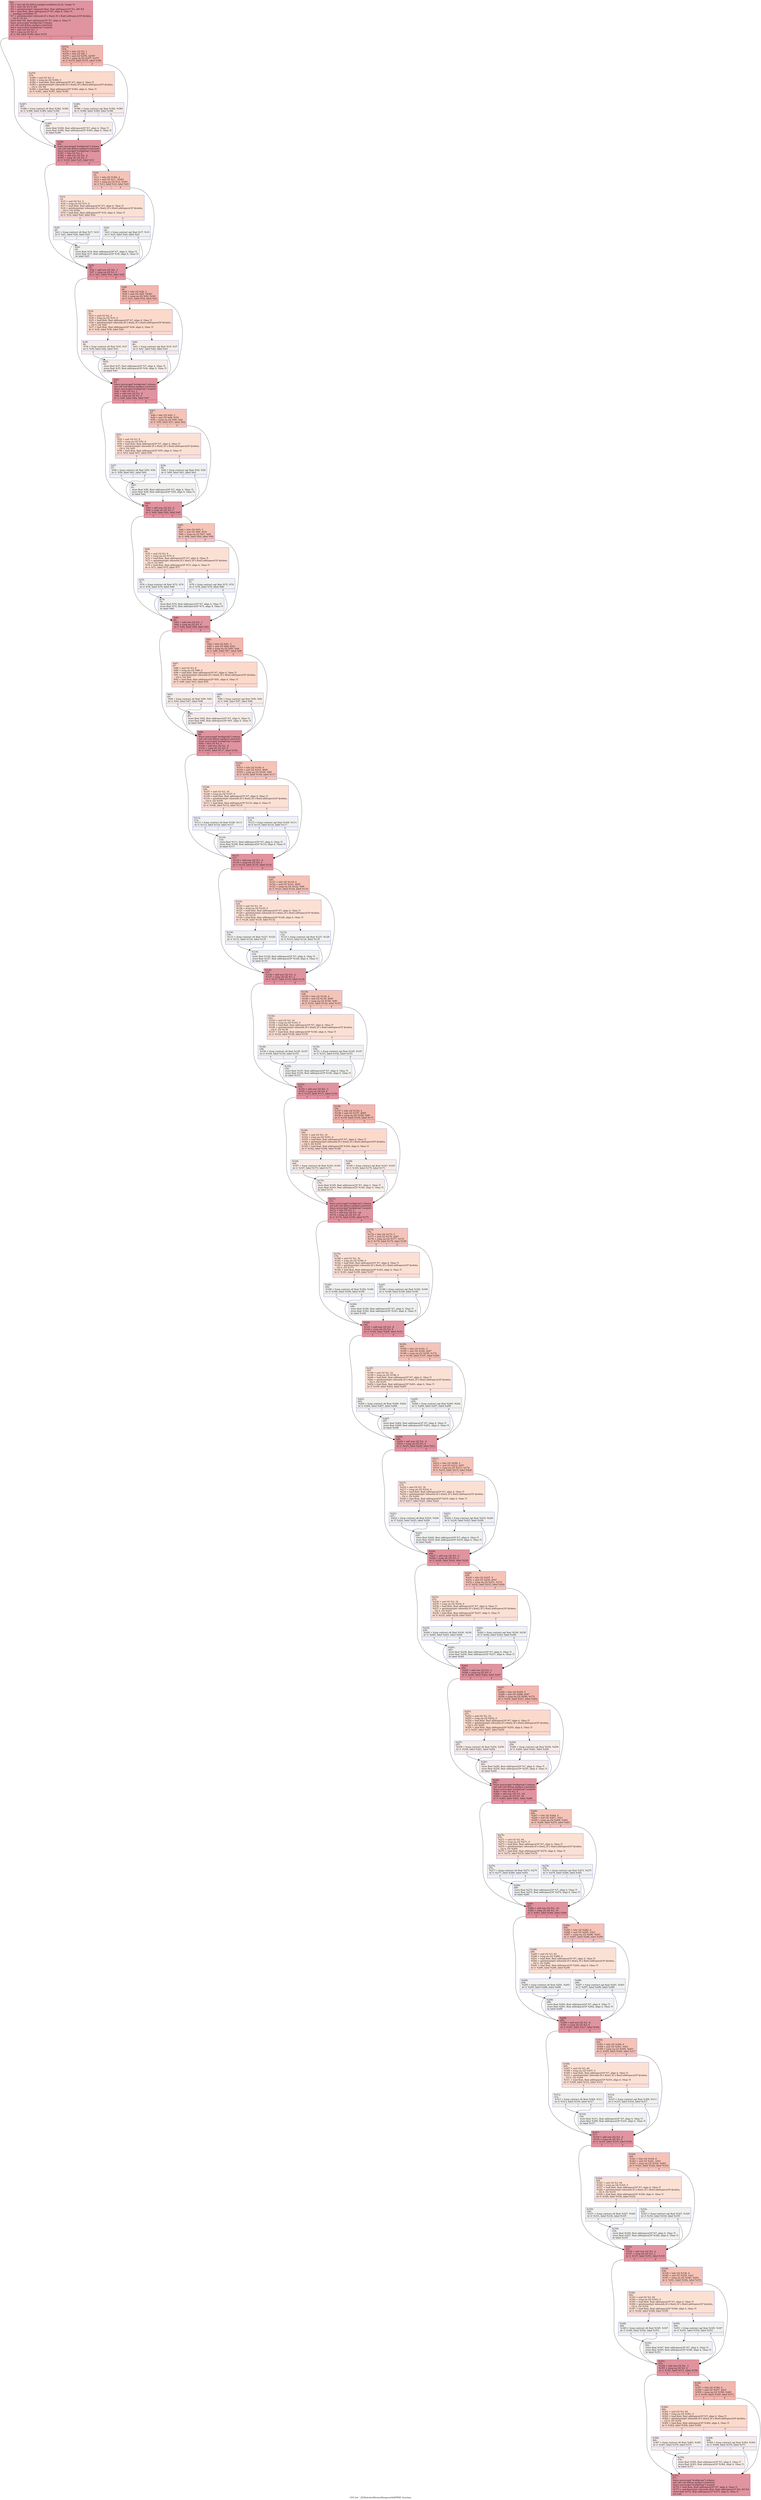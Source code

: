 digraph "CFG for '_Z25batcherBitonicMergesort64PfPKf' function" {
	label="CFG for '_Z25batcherBitonicMergesort64PfPKf' function";

	Node0x6428a60 [shape=record,color="#b70d28ff", style=filled, fillcolor="#b70d2870",label="{%2:\l  %3 = tail call i32 @llvm.amdgcn.workitem.id.x(), !range !4\l  %4 = zext i32 %3 to i64\l  %5 = getelementptr inbounds float, float addrspace(1)* %1, i64 %4\l  %6 = load float, float addrspace(1)* %5, align 4, !tbaa !5,\l... !amdgpu.noclobber !9\l  %7 = getelementptr inbounds [0 x float], [0 x float] addrspace(3)* @sdata,\l... i32 0, i32 %3\l  store float %6, float addrspace(3)* %7, align 4, !tbaa !5\l  fence syncscope(\"workgroup\") release\l  tail call void @llvm.amdgcn.s.barrier()\l  fence syncscope(\"workgroup\") acquire\l  %8 = add nsw i32 %3, -1\l  %9 = icmp eq i32 %3, 0\l  br i1 %9, label %390, label %374\l|{<s0>T|<s1>F}}"];
	Node0x6428a60:s0 -> Node0x64298d0;
	Node0x6428a60:s1 -> Node0x642af70;
	Node0x642b0b0 [shape=record,color="#3d50c3ff", style=filled, fillcolor="#e8765c70",label="{%10:\l10:                                               \l  %11 = lshr i32 %392, 2\l  %12 = and i32 %11, 16383\l  %13 = icmp eq i32 %12, %391\l  br i1 %13, label %14, label %25\l|{<s0>T|<s1>F}}"];
	Node0x642b0b0:s0 -> Node0x642b3f0;
	Node0x642b0b0:s1 -> Node0x642b480;
	Node0x642b3f0 [shape=record,color="#3d50c3ff", style=filled, fillcolor="#f7b99e70",label="{%14:\l14:                                               \l  %15 = and i32 %3, 4\l  %16 = icmp eq i32 %15, 0\l  %17 = load float, float addrspace(3)* %7, align 4, !tbaa !5\l  %18 = getelementptr inbounds [0 x float], [0 x float] addrspace(3)* @sdata,\l... i32 0, i32 %392\l  %19 = load float, float addrspace(3)* %18, align 4, !tbaa !5\l  br i1 %16, label %20, label %22\l|{<s0>T|<s1>F}}"];
	Node0x642b3f0:s0 -> Node0x642b980;
	Node0x642b3f0:s1 -> Node0x642b9d0;
	Node0x642b980 [shape=record,color="#3d50c3ff", style=filled, fillcolor="#dedcdb70",label="{%20:\l20:                                               \l  %21 = fcmp contract olt float %17, %19\l  br i1 %21, label %24, label %25\l|{<s0>T|<s1>F}}"];
	Node0x642b980:s0 -> Node0x642bba0;
	Node0x642b980:s1 -> Node0x642b480;
	Node0x642b9d0 [shape=record,color="#3d50c3ff", style=filled, fillcolor="#dedcdb70",label="{%22:\l22:                                               \l  %23 = fcmp contract ogt float %17, %19\l  br i1 %23, label %24, label %25\l|{<s0>T|<s1>F}}"];
	Node0x642b9d0:s0 -> Node0x642bba0;
	Node0x642b9d0:s1 -> Node0x642b480;
	Node0x642bba0 [shape=record,color="#3d50c3ff", style=filled, fillcolor="#dedcdb70",label="{%24:\l24:                                               \l  store float %19, float addrspace(3)* %7, align 4, !tbaa !5\l  store float %17, float addrspace(3)* %18, align 4, !tbaa !5\l  br label %25\l}"];
	Node0x642bba0 -> Node0x642b480;
	Node0x642b480 [shape=record,color="#b70d28ff", style=filled, fillcolor="#b70d2870",label="{%25:\l25:                                               \l  %26 = add nsw i32 %3, -1\l  %27 = icmp eq i32 %3, 0\l  br i1 %27, label %43, label %28\l|{<s0>T|<s1>F}}"];
	Node0x642b480:s0 -> Node0x642c090;
	Node0x642b480:s1 -> Node0x642c0e0;
	Node0x642c0e0 [shape=record,color="#b70d28ff", style=filled, fillcolor="#dc5d4a70",label="{%28:\l28:                                               \l  %29 = lshr i32 %26, 2\l  %30 = and i32 %29, 16383\l  %31 = icmp eq i32 %30, %391\l  br i1 %31, label %32, label %43\l|{<s0>T|<s1>F}}"];
	Node0x642c0e0:s0 -> Node0x642c390;
	Node0x642c0e0:s1 -> Node0x642c090;
	Node0x642c390 [shape=record,color="#3d50c3ff", style=filled, fillcolor="#f7a88970",label="{%32:\l32:                                               \l  %33 = and i32 %3, 4\l  %34 = icmp eq i32 %33, 0\l  %35 = load float, float addrspace(3)* %7, align 4, !tbaa !5\l  %36 = getelementptr inbounds [0 x float], [0 x float] addrspace(3)* @sdata,\l... i32 0, i32 %26\l  %37 = load float, float addrspace(3)* %36, align 4, !tbaa !5\l  br i1 %34, label %38, label %40\l|{<s0>T|<s1>F}}"];
	Node0x642c390:s0 -> Node0x642c860;
	Node0x642c390:s1 -> Node0x642c8b0;
	Node0x642c860 [shape=record,color="#3d50c3ff", style=filled, fillcolor="#ead5c970",label="{%38:\l38:                                               \l  %39 = fcmp contract olt float %35, %37\l  br i1 %39, label %42, label %43\l|{<s0>T|<s1>F}}"];
	Node0x642c860:s0 -> Node0x642ca40;
	Node0x642c860:s1 -> Node0x642c090;
	Node0x642c8b0 [shape=record,color="#3d50c3ff", style=filled, fillcolor="#ead5c970",label="{%40:\l40:                                               \l  %41 = fcmp contract ogt float %35, %37\l  br i1 %41, label %42, label %43\l|{<s0>T|<s1>F}}"];
	Node0x642c8b0:s0 -> Node0x642ca40;
	Node0x642c8b0:s1 -> Node0x642c090;
	Node0x642ca40 [shape=record,color="#3d50c3ff", style=filled, fillcolor="#ead5c970",label="{%42:\l42:                                               \l  store float %37, float addrspace(3)* %7, align 4, !tbaa !5\l  store float %35, float addrspace(3)* %36, align 4, !tbaa !5\l  br label %43\l}"];
	Node0x642ca40 -> Node0x642c090;
	Node0x642c090 [shape=record,color="#b70d28ff", style=filled, fillcolor="#b70d2870",label="{%43:\l43:                                               \l  fence syncscope(\"workgroup\") release\l  tail call void @llvm.amdgcn.s.barrier()\l  fence syncscope(\"workgroup\") acquire\l  %44 = lshr i32 %3, 3\l  %45 = add nsw i32 %3, -4\l  %46 = icmp ult i32 %3, 4\l  br i1 %46, label %62, label %47\l|{<s0>T|<s1>F}}"];
	Node0x642c090:s0 -> Node0x642d130;
	Node0x642c090:s1 -> Node0x642d180;
	Node0x642d180 [shape=record,color="#3d50c3ff", style=filled, fillcolor="#e8765c70",label="{%47:\l47:                                               \l  %48 = lshr i32 %45, 3\l  %49 = and i32 %48, 8191\l  %50 = icmp eq i32 %49, %44\l  br i1 %50, label %51, label %62\l|{<s0>T|<s1>F}}"];
	Node0x642d180:s0 -> Node0x642d460;
	Node0x642d180:s1 -> Node0x642d130;
	Node0x642d460 [shape=record,color="#3d50c3ff", style=filled, fillcolor="#f7b99e70",label="{%51:\l51:                                               \l  %52 = and i32 %3, 8\l  %53 = icmp eq i32 %52, 0\l  %54 = load float, float addrspace(3)* %7, align 4, !tbaa !5\l  %55 = getelementptr inbounds [0 x float], [0 x float] addrspace(3)* @sdata,\l... i32 0, i32 %45\l  %56 = load float, float addrspace(3)* %55, align 4, !tbaa !5\l  br i1 %53, label %57, label %59\l|{<s0>T|<s1>F}}"];
	Node0x642d460:s0 -> Node0x642d880;
	Node0x642d460:s1 -> Node0x642d8d0;
	Node0x642d880 [shape=record,color="#3d50c3ff", style=filled, fillcolor="#dedcdb70",label="{%57:\l57:                                               \l  %58 = fcmp contract olt float %54, %56\l  br i1 %58, label %61, label %62\l|{<s0>T|<s1>F}}"];
	Node0x642d880:s0 -> Node0x642daa0;
	Node0x642d880:s1 -> Node0x642d130;
	Node0x642d8d0 [shape=record,color="#3d50c3ff", style=filled, fillcolor="#dedcdb70",label="{%59:\l59:                                               \l  %60 = fcmp contract ogt float %54, %56\l  br i1 %60, label %61, label %62\l|{<s0>T|<s1>F}}"];
	Node0x642d8d0:s0 -> Node0x642daa0;
	Node0x642d8d0:s1 -> Node0x642d130;
	Node0x642daa0 [shape=record,color="#3d50c3ff", style=filled, fillcolor="#dedcdb70",label="{%61:\l61:                                               \l  store float %56, float addrspace(3)* %7, align 4, !tbaa !5\l  store float %54, float addrspace(3)* %55, align 4, !tbaa !5\l  br label %62\l}"];
	Node0x642daa0 -> Node0x642d130;
	Node0x642d130 [shape=record,color="#b70d28ff", style=filled, fillcolor="#b70d2870",label="{%62:\l62:                                               \l  %63 = add nsw i32 %3, -2\l  %64 = icmp ult i32 %3, 2\l  br i1 %64, label %80, label %65\l|{<s0>T|<s1>F}}"];
	Node0x642d130:s0 -> Node0x642c490;
	Node0x642d130:s1 -> Node0x642c4e0;
	Node0x642c4e0 [shape=record,color="#3d50c3ff", style=filled, fillcolor="#e8765c70",label="{%65:\l65:                                               \l  %66 = lshr i32 %63, 3\l  %67 = and i32 %66, 8191\l  %68 = icmp eq i32 %67, %44\l  br i1 %68, label %69, label %80\l|{<s0>T|<s1>F}}"];
	Node0x642c4e0:s0 -> Node0x642e4c0;
	Node0x642c4e0:s1 -> Node0x642c490;
	Node0x642e4c0 [shape=record,color="#3d50c3ff", style=filled, fillcolor="#f7b99e70",label="{%69:\l69:                                               \l  %70 = and i32 %3, 8\l  %71 = icmp eq i32 %70, 0\l  %72 = load float, float addrspace(3)* %7, align 4, !tbaa !5\l  %73 = getelementptr inbounds [0 x float], [0 x float] addrspace(3)* @sdata,\l... i32 0, i32 %63\l  %74 = load float, float addrspace(3)* %73, align 4, !tbaa !5\l  br i1 %71, label %75, label %77\l|{<s0>T|<s1>F}}"];
	Node0x642e4c0:s0 -> Node0x642e880;
	Node0x642e4c0:s1 -> Node0x642e8d0;
	Node0x642e880 [shape=record,color="#3d50c3ff", style=filled, fillcolor="#dedcdb70",label="{%75:\l75:                                               \l  %76 = fcmp contract olt float %72, %74\l  br i1 %76, label %79, label %80\l|{<s0>T|<s1>F}}"];
	Node0x642e880:s0 -> Node0x642ea60;
	Node0x642e880:s1 -> Node0x642c490;
	Node0x642e8d0 [shape=record,color="#3d50c3ff", style=filled, fillcolor="#dedcdb70",label="{%77:\l77:                                               \l  %78 = fcmp contract ogt float %72, %74\l  br i1 %78, label %79, label %80\l|{<s0>T|<s1>F}}"];
	Node0x642e8d0:s0 -> Node0x642ea60;
	Node0x642e8d0:s1 -> Node0x642c490;
	Node0x642ea60 [shape=record,color="#3d50c3ff", style=filled, fillcolor="#dedcdb70",label="{%79:\l79:                                               \l  store float %74, float addrspace(3)* %7, align 4, !tbaa !5\l  store float %72, float addrspace(3)* %73, align 4, !tbaa !5\l  br label %80\l}"];
	Node0x642ea60 -> Node0x642c490;
	Node0x642c490 [shape=record,color="#b70d28ff", style=filled, fillcolor="#b70d2870",label="{%80:\l80:                                               \l  %81 = add nsw i32 %3, -1\l  %82 = icmp eq i32 %3, 0\l  br i1 %82, label %98, label %83\l|{<s0>T|<s1>F}}"];
	Node0x642c490:s0 -> Node0x642ef50;
	Node0x642c490:s1 -> Node0x642efa0;
	Node0x642efa0 [shape=record,color="#b70d28ff", style=filled, fillcolor="#dc5d4a70",label="{%83:\l83:                                               \l  %84 = lshr i32 %81, 3\l  %85 = and i32 %84, 8191\l  %86 = icmp eq i32 %85, %44\l  br i1 %86, label %87, label %98\l|{<s0>T|<s1>F}}"];
	Node0x642efa0:s0 -> Node0x642f250;
	Node0x642efa0:s1 -> Node0x642ef50;
	Node0x642f250 [shape=record,color="#3d50c3ff", style=filled, fillcolor="#f7a88970",label="{%87:\l87:                                               \l  %88 = and i32 %3, 8\l  %89 = icmp eq i32 %88, 0\l  %90 = load float, float addrspace(3)* %7, align 4, !tbaa !5\l  %91 = getelementptr inbounds [0 x float], [0 x float] addrspace(3)* @sdata,\l... i32 0, i32 %81\l  %92 = load float, float addrspace(3)* %91, align 4, !tbaa !5\l  br i1 %89, label %93, label %95\l|{<s0>T|<s1>F}}"];
	Node0x642f250:s0 -> Node0x642f610;
	Node0x642f250:s1 -> Node0x642f660;
	Node0x642f610 [shape=record,color="#3d50c3ff", style=filled, fillcolor="#ead5c970",label="{%93:\l93:                                               \l  %94 = fcmp contract olt float %90, %92\l  br i1 %94, label %97, label %98\l|{<s0>T|<s1>F}}"];
	Node0x642f610:s0 -> Node0x642f7f0;
	Node0x642f610:s1 -> Node0x642ef50;
	Node0x642f660 [shape=record,color="#3d50c3ff", style=filled, fillcolor="#ead5c970",label="{%95:\l95:                                               \l  %96 = fcmp contract ogt float %90, %92\l  br i1 %96, label %97, label %98\l|{<s0>T|<s1>F}}"];
	Node0x642f660:s0 -> Node0x642f7f0;
	Node0x642f660:s1 -> Node0x642ef50;
	Node0x642f7f0 [shape=record,color="#3d50c3ff", style=filled, fillcolor="#ead5c970",label="{%97:\l97:                                               \l  store float %92, float addrspace(3)* %7, align 4, !tbaa !5\l  store float %90, float addrspace(3)* %91, align 4, !tbaa !5\l  br label %98\l}"];
	Node0x642f7f0 -> Node0x642ef50;
	Node0x642ef50 [shape=record,color="#b70d28ff", style=filled, fillcolor="#b70d2870",label="{%98:\l98:                                               \l  fence syncscope(\"workgroup\") release\l  tail call void @llvm.amdgcn.s.barrier()\l  fence syncscope(\"workgroup\") acquire\l  %99 = lshr i32 %3, 4\l  %100 = add nsw i32 %3, -8\l  %101 = icmp ult i32 %3, 8\l  br i1 %101, label %117, label %102\l|{<s0>T|<s1>F}}"];
	Node0x642ef50:s0 -> Node0x642fee0;
	Node0x642ef50:s1 -> Node0x642ff30;
	Node0x642ff30 [shape=record,color="#3d50c3ff", style=filled, fillcolor="#e8765c70",label="{%102:\l102:                                              \l  %103 = lshr i32 %100, 4\l  %104 = and i32 %103, 4095\l  %105 = icmp eq i32 %104, %99\l  br i1 %105, label %106, label %117\l|{<s0>T|<s1>F}}"];
	Node0x642ff30:s0 -> Node0x6430210;
	Node0x642ff30:s1 -> Node0x642fee0;
	Node0x6430210 [shape=record,color="#3d50c3ff", style=filled, fillcolor="#f7b99e70",label="{%106:\l106:                                              \l  %107 = and i32 %3, 16\l  %108 = icmp eq i32 %107, 0\l  %109 = load float, float addrspace(3)* %7, align 4, !tbaa !5\l  %110 = getelementptr inbounds [0 x float], [0 x float] addrspace(3)* @sdata,\l... i32 0, i32 %100\l  %111 = load float, float addrspace(3)* %110, align 4, !tbaa !5\l  br i1 %108, label %112, label %114\l|{<s0>T|<s1>F}}"];
	Node0x6430210:s0 -> Node0x6430630;
	Node0x6430210:s1 -> Node0x6430680;
	Node0x6430630 [shape=record,color="#3d50c3ff", style=filled, fillcolor="#dedcdb70",label="{%112:\l112:                                              \l  %113 = fcmp contract olt float %109, %111\l  br i1 %113, label %116, label %117\l|{<s0>T|<s1>F}}"];
	Node0x6430630:s0 -> Node0x6430810;
	Node0x6430630:s1 -> Node0x642fee0;
	Node0x6430680 [shape=record,color="#3d50c3ff", style=filled, fillcolor="#dedcdb70",label="{%114:\l114:                                              \l  %115 = fcmp contract ogt float %109, %111\l  br i1 %115, label %116, label %117\l|{<s0>T|<s1>F}}"];
	Node0x6430680:s0 -> Node0x6430810;
	Node0x6430680:s1 -> Node0x642fee0;
	Node0x6430810 [shape=record,color="#3d50c3ff", style=filled, fillcolor="#dedcdb70",label="{%116:\l116:                                              \l  store float %111, float addrspace(3)* %7, align 4, !tbaa !5\l  store float %109, float addrspace(3)* %110, align 4, !tbaa !5\l  br label %117\l}"];
	Node0x6430810 -> Node0x642fee0;
	Node0x642fee0 [shape=record,color="#b70d28ff", style=filled, fillcolor="#b70d2870",label="{%117:\l117:                                              \l  %118 = add nsw i32 %3, -4\l  %119 = icmp ult i32 %3, 4\l  br i1 %119, label %135, label %120\l|{<s0>T|<s1>F}}"];
	Node0x642fee0:s0 -> Node0x6430d00;
	Node0x642fee0:s1 -> Node0x6430d50;
	Node0x6430d50 [shape=record,color="#3d50c3ff", style=filled, fillcolor="#e8765c70",label="{%120:\l120:                                              \l  %121 = lshr i32 %118, 4\l  %122 = and i32 %121, 4095\l  %123 = icmp eq i32 %122, %99\l  br i1 %123, label %124, label %135\l|{<s0>T|<s1>F}}"];
	Node0x6430d50:s0 -> Node0x6431000;
	Node0x6430d50:s1 -> Node0x6430d00;
	Node0x6431000 [shape=record,color="#3d50c3ff", style=filled, fillcolor="#f7b99e70",label="{%124:\l124:                                              \l  %125 = and i32 %3, 16\l  %126 = icmp eq i32 %125, 0\l  %127 = load float, float addrspace(3)* %7, align 4, !tbaa !5\l  %128 = getelementptr inbounds [0 x float], [0 x float] addrspace(3)* @sdata,\l... i32 0, i32 %118\l  %129 = load float, float addrspace(3)* %128, align 4, !tbaa !5\l  br i1 %126, label %130, label %132\l|{<s0>T|<s1>F}}"];
	Node0x6431000:s0 -> Node0x642e000;
	Node0x6431000:s1 -> Node0x642e050;
	Node0x642e000 [shape=record,color="#3d50c3ff", style=filled, fillcolor="#dedcdb70",label="{%130:\l130:                                              \l  %131 = fcmp contract olt float %127, %129\l  br i1 %131, label %134, label %135\l|{<s0>T|<s1>F}}"];
	Node0x642e000:s0 -> Node0x642e1e0;
	Node0x642e000:s1 -> Node0x6430d00;
	Node0x642e050 [shape=record,color="#3d50c3ff", style=filled, fillcolor="#dedcdb70",label="{%132:\l132:                                              \l  %133 = fcmp contract ogt float %127, %129\l  br i1 %133, label %134, label %135\l|{<s0>T|<s1>F}}"];
	Node0x642e050:s0 -> Node0x642e1e0;
	Node0x642e050:s1 -> Node0x6430d00;
	Node0x642e1e0 [shape=record,color="#3d50c3ff", style=filled, fillcolor="#dedcdb70",label="{%134:\l134:                                              \l  store float %129, float addrspace(3)* %7, align 4, !tbaa !5\l  store float %127, float addrspace(3)* %128, align 4, !tbaa !5\l  br label %135\l}"];
	Node0x642e1e0 -> Node0x6430d00;
	Node0x6430d00 [shape=record,color="#b70d28ff", style=filled, fillcolor="#b70d2870",label="{%135:\l135:                                              \l  %136 = add nsw i32 %3, -2\l  %137 = icmp ult i32 %3, 2\l  br i1 %137, label %153, label %138\l|{<s0>T|<s1>F}}"];
	Node0x6430d00:s0 -> Node0x6431ec0;
	Node0x6430d00:s1 -> Node0x6431f10;
	Node0x6431f10 [shape=record,color="#3d50c3ff", style=filled, fillcolor="#e8765c70",label="{%138:\l138:                                              \l  %139 = lshr i32 %136, 4\l  %140 = and i32 %139, 4095\l  %141 = icmp eq i32 %140, %99\l  br i1 %141, label %142, label %153\l|{<s0>T|<s1>F}}"];
	Node0x6431f10:s0 -> Node0x64321c0;
	Node0x6431f10:s1 -> Node0x6431ec0;
	Node0x64321c0 [shape=record,color="#3d50c3ff", style=filled, fillcolor="#f7b99e70",label="{%142:\l142:                                              \l  %143 = and i32 %3, 16\l  %144 = icmp eq i32 %143, 0\l  %145 = load float, float addrspace(3)* %7, align 4, !tbaa !5\l  %146 = getelementptr inbounds [0 x float], [0 x float] addrspace(3)* @sdata,\l... i32 0, i32 %136\l  %147 = load float, float addrspace(3)* %146, align 4, !tbaa !5\l  br i1 %144, label %148, label %150\l|{<s0>T|<s1>F}}"];
	Node0x64321c0:s0 -> Node0x6432580;
	Node0x64321c0:s1 -> Node0x64325d0;
	Node0x6432580 [shape=record,color="#3d50c3ff", style=filled, fillcolor="#dedcdb70",label="{%148:\l148:                                              \l  %149 = fcmp contract olt float %145, %147\l  br i1 %149, label %152, label %153\l|{<s0>T|<s1>F}}"];
	Node0x6432580:s0 -> Node0x6432760;
	Node0x6432580:s1 -> Node0x6431ec0;
	Node0x64325d0 [shape=record,color="#3d50c3ff", style=filled, fillcolor="#dedcdb70",label="{%150:\l150:                                              \l  %151 = fcmp contract ogt float %145, %147\l  br i1 %151, label %152, label %153\l|{<s0>T|<s1>F}}"];
	Node0x64325d0:s0 -> Node0x6432760;
	Node0x64325d0:s1 -> Node0x6431ec0;
	Node0x6432760 [shape=record,color="#3d50c3ff", style=filled, fillcolor="#dedcdb70",label="{%152:\l152:                                              \l  store float %147, float addrspace(3)* %7, align 4, !tbaa !5\l  store float %145, float addrspace(3)* %146, align 4, !tbaa !5\l  br label %153\l}"];
	Node0x6432760 -> Node0x6431ec0;
	Node0x6431ec0 [shape=record,color="#b70d28ff", style=filled, fillcolor="#b70d2870",label="{%153:\l153:                                              \l  %154 = add nsw i32 %3, -1\l  %155 = icmp eq i32 %3, 0\l  br i1 %155, label %171, label %156\l|{<s0>T|<s1>F}}"];
	Node0x6431ec0:s0 -> Node0x6432c50;
	Node0x6431ec0:s1 -> Node0x6432ca0;
	Node0x6432ca0 [shape=record,color="#b70d28ff", style=filled, fillcolor="#dc5d4a70",label="{%156:\l156:                                              \l  %157 = lshr i32 %154, 4\l  %158 = and i32 %157, 4095\l  %159 = icmp eq i32 %158, %99\l  br i1 %159, label %160, label %171\l|{<s0>T|<s1>F}}"];
	Node0x6432ca0:s0 -> Node0x6432f50;
	Node0x6432ca0:s1 -> Node0x6432c50;
	Node0x6432f50 [shape=record,color="#3d50c3ff", style=filled, fillcolor="#f7a88970",label="{%160:\l160:                                              \l  %161 = and i32 %3, 16\l  %162 = icmp eq i32 %161, 0\l  %163 = load float, float addrspace(3)* %7, align 4, !tbaa !5\l  %164 = getelementptr inbounds [0 x float], [0 x float] addrspace(3)* @sdata,\l... i32 0, i32 %154\l  %165 = load float, float addrspace(3)* %164, align 4, !tbaa !5\l  br i1 %162, label %166, label %168\l|{<s0>T|<s1>F}}"];
	Node0x6432f50:s0 -> Node0x6433310;
	Node0x6432f50:s1 -> Node0x6433360;
	Node0x6433310 [shape=record,color="#3d50c3ff", style=filled, fillcolor="#ead5c970",label="{%166:\l166:                                              \l  %167 = fcmp contract olt float %163, %165\l  br i1 %167, label %170, label %171\l|{<s0>T|<s1>F}}"];
	Node0x6433310:s0 -> Node0x64334f0;
	Node0x6433310:s1 -> Node0x6432c50;
	Node0x6433360 [shape=record,color="#3d50c3ff", style=filled, fillcolor="#ead5c970",label="{%168:\l168:                                              \l  %169 = fcmp contract ogt float %163, %165\l  br i1 %169, label %170, label %171\l|{<s0>T|<s1>F}}"];
	Node0x6433360:s0 -> Node0x64334f0;
	Node0x6433360:s1 -> Node0x6432c50;
	Node0x64334f0 [shape=record,color="#3d50c3ff", style=filled, fillcolor="#ead5c970",label="{%170:\l170:                                              \l  store float %165, float addrspace(3)* %7, align 4, !tbaa !5\l  store float %163, float addrspace(3)* %164, align 4, !tbaa !5\l  br label %171\l}"];
	Node0x64334f0 -> Node0x6432c50;
	Node0x6432c50 [shape=record,color="#b70d28ff", style=filled, fillcolor="#b70d2870",label="{%171:\l171:                                              \l  fence syncscope(\"workgroup\") release\l  tail call void @llvm.amdgcn.s.barrier()\l  fence syncscope(\"workgroup\") acquire\l  %172 = lshr i32 %3, 5\l  %173 = add nsw i32 %3, -16\l  %174 = icmp ult i32 %3, 16\l  br i1 %174, label %190, label %175\l|{<s0>T|<s1>F}}"];
	Node0x6432c50:s0 -> Node0x6433be0;
	Node0x6432c50:s1 -> Node0x6433c30;
	Node0x6433c30 [shape=record,color="#3d50c3ff", style=filled, fillcolor="#e8765c70",label="{%175:\l175:                                              \l  %176 = lshr i32 %173, 5\l  %177 = and i32 %176, 2047\l  %178 = icmp eq i32 %177, %172\l  br i1 %178, label %179, label %190\l|{<s0>T|<s1>F}}"];
	Node0x6433c30:s0 -> Node0x6433f10;
	Node0x6433c30:s1 -> Node0x6433be0;
	Node0x6433f10 [shape=record,color="#3d50c3ff", style=filled, fillcolor="#f7b99e70",label="{%179:\l179:                                              \l  %180 = and i32 %3, 32\l  %181 = icmp eq i32 %180, 0\l  %182 = load float, float addrspace(3)* %7, align 4, !tbaa !5\l  %183 = getelementptr inbounds [0 x float], [0 x float] addrspace(3)* @sdata,\l... i32 0, i32 %173\l  %184 = load float, float addrspace(3)* %183, align 4, !tbaa !5\l  br i1 %181, label %185, label %187\l|{<s0>T|<s1>F}}"];
	Node0x6433f10:s0 -> Node0x6434330;
	Node0x6433f10:s1 -> Node0x6434380;
	Node0x6434330 [shape=record,color="#3d50c3ff", style=filled, fillcolor="#dedcdb70",label="{%185:\l185:                                              \l  %186 = fcmp contract olt float %182, %184\l  br i1 %186, label %189, label %190\l|{<s0>T|<s1>F}}"];
	Node0x6434330:s0 -> Node0x6434510;
	Node0x6434330:s1 -> Node0x6433be0;
	Node0x6434380 [shape=record,color="#3d50c3ff", style=filled, fillcolor="#dedcdb70",label="{%187:\l187:                                              \l  %188 = fcmp contract ogt float %182, %184\l  br i1 %188, label %189, label %190\l|{<s0>T|<s1>F}}"];
	Node0x6434380:s0 -> Node0x6434510;
	Node0x6434380:s1 -> Node0x6433be0;
	Node0x6434510 [shape=record,color="#3d50c3ff", style=filled, fillcolor="#dedcdb70",label="{%189:\l189:                                              \l  store float %184, float addrspace(3)* %7, align 4, !tbaa !5\l  store float %182, float addrspace(3)* %183, align 4, !tbaa !5\l  br label %190\l}"];
	Node0x6434510 -> Node0x6433be0;
	Node0x6433be0 [shape=record,color="#b70d28ff", style=filled, fillcolor="#b70d2870",label="{%190:\l190:                                              \l  %191 = add nsw i32 %3, -8\l  %192 = icmp ult i32 %3, 8\l  br i1 %192, label %208, label %193\l|{<s0>T|<s1>F}}"];
	Node0x6433be0:s0 -> Node0x6434a00;
	Node0x6433be0:s1 -> Node0x6434a50;
	Node0x6434a50 [shape=record,color="#3d50c3ff", style=filled, fillcolor="#e8765c70",label="{%193:\l193:                                              \l  %194 = lshr i32 %191, 5\l  %195 = and i32 %194, 2047\l  %196 = icmp eq i32 %195, %172\l  br i1 %196, label %197, label %208\l|{<s0>T|<s1>F}}"];
	Node0x6434a50:s0 -> Node0x6434d00;
	Node0x6434a50:s1 -> Node0x6434a00;
	Node0x6434d00 [shape=record,color="#3d50c3ff", style=filled, fillcolor="#f7b99e70",label="{%197:\l197:                                              \l  %198 = and i32 %3, 32\l  %199 = icmp eq i32 %198, 0\l  %200 = load float, float addrspace(3)* %7, align 4, !tbaa !5\l  %201 = getelementptr inbounds [0 x float], [0 x float] addrspace(3)* @sdata,\l... i32 0, i32 %191\l  %202 = load float, float addrspace(3)* %201, align 4, !tbaa !5\l  br i1 %199, label %203, label %205\l|{<s0>T|<s1>F}}"];
	Node0x6434d00:s0 -> Node0x64350c0;
	Node0x6434d00:s1 -> Node0x6435110;
	Node0x64350c0 [shape=record,color="#3d50c3ff", style=filled, fillcolor="#dedcdb70",label="{%203:\l203:                                              \l  %204 = fcmp contract olt float %200, %202\l  br i1 %204, label %207, label %208\l|{<s0>T|<s1>F}}"];
	Node0x64350c0:s0 -> Node0x64352a0;
	Node0x64350c0:s1 -> Node0x6434a00;
	Node0x6435110 [shape=record,color="#3d50c3ff", style=filled, fillcolor="#dedcdb70",label="{%205:\l205:                                              \l  %206 = fcmp contract ogt float %200, %202\l  br i1 %206, label %207, label %208\l|{<s0>T|<s1>F}}"];
	Node0x6435110:s0 -> Node0x64352a0;
	Node0x6435110:s1 -> Node0x6434a00;
	Node0x64352a0 [shape=record,color="#3d50c3ff", style=filled, fillcolor="#dedcdb70",label="{%207:\l207:                                              \l  store float %202, float addrspace(3)* %7, align 4, !tbaa !5\l  store float %200, float addrspace(3)* %201, align 4, !tbaa !5\l  br label %208\l}"];
	Node0x64352a0 -> Node0x6434a00;
	Node0x6434a00 [shape=record,color="#b70d28ff", style=filled, fillcolor="#b70d2870",label="{%208:\l208:                                              \l  %209 = add nsw i32 %3, -4\l  %210 = icmp ult i32 %3, 4\l  br i1 %210, label %226, label %211\l|{<s0>T|<s1>F}}"];
	Node0x6434a00:s0 -> Node0x6435790;
	Node0x6434a00:s1 -> Node0x64357e0;
	Node0x64357e0 [shape=record,color="#3d50c3ff", style=filled, fillcolor="#e8765c70",label="{%211:\l211:                                              \l  %212 = lshr i32 %209, 5\l  %213 = and i32 %212, 2047\l  %214 = icmp eq i32 %213, %172\l  br i1 %214, label %215, label %226\l|{<s0>T|<s1>F}}"];
	Node0x64357e0:s0 -> Node0x6435a90;
	Node0x64357e0:s1 -> Node0x6435790;
	Node0x6435a90 [shape=record,color="#3d50c3ff", style=filled, fillcolor="#f7b99e70",label="{%215:\l215:                                              \l  %216 = and i32 %3, 32\l  %217 = icmp eq i32 %216, 0\l  %218 = load float, float addrspace(3)* %7, align 4, !tbaa !5\l  %219 = getelementptr inbounds [0 x float], [0 x float] addrspace(3)* @sdata,\l... i32 0, i32 %209\l  %220 = load float, float addrspace(3)* %219, align 4, !tbaa !5\l  br i1 %217, label %221, label %223\l|{<s0>T|<s1>F}}"];
	Node0x6435a90:s0 -> Node0x642a5c0;
	Node0x6435a90:s1 -> Node0x642a610;
	Node0x642a5c0 [shape=record,color="#3d50c3ff", style=filled, fillcolor="#dedcdb70",label="{%221:\l221:                                              \l  %222 = fcmp contract olt float %218, %220\l  br i1 %222, label %225, label %226\l|{<s0>T|<s1>F}}"];
	Node0x642a5c0:s0 -> Node0x642a7a0;
	Node0x642a5c0:s1 -> Node0x6435790;
	Node0x642a610 [shape=record,color="#3d50c3ff", style=filled, fillcolor="#dedcdb70",label="{%223:\l223:                                              \l  %224 = fcmp contract ogt float %218, %220\l  br i1 %224, label %225, label %226\l|{<s0>T|<s1>F}}"];
	Node0x642a610:s0 -> Node0x642a7a0;
	Node0x642a610:s1 -> Node0x6435790;
	Node0x642a7a0 [shape=record,color="#3d50c3ff", style=filled, fillcolor="#dedcdb70",label="{%225:\l225:                                              \l  store float %220, float addrspace(3)* %7, align 4, !tbaa !5\l  store float %218, float addrspace(3)* %219, align 4, !tbaa !5\l  br label %226\l}"];
	Node0x642a7a0 -> Node0x6435790;
	Node0x6435790 [shape=record,color="#b70d28ff", style=filled, fillcolor="#b70d2870",label="{%226:\l226:                                              \l  %227 = add nsw i32 %3, -2\l  %228 = icmp ult i32 %3, 2\l  br i1 %228, label %244, label %229\l|{<s0>T|<s1>F}}"];
	Node0x6435790:s0 -> Node0x6429070;
	Node0x6435790:s1 -> Node0x64290c0;
	Node0x64290c0 [shape=record,color="#3d50c3ff", style=filled, fillcolor="#e8765c70",label="{%229:\l229:                                              \l  %230 = lshr i32 %227, 5\l  %231 = and i32 %230, 2047\l  %232 = icmp eq i32 %231, %172\l  br i1 %232, label %233, label %244\l|{<s0>T|<s1>F}}"];
	Node0x64290c0:s0 -> Node0x6429370;
	Node0x64290c0:s1 -> Node0x6429070;
	Node0x6429370 [shape=record,color="#3d50c3ff", style=filled, fillcolor="#f7b99e70",label="{%233:\l233:                                              \l  %234 = and i32 %3, 32\l  %235 = icmp eq i32 %234, 0\l  %236 = load float, float addrspace(3)* %7, align 4, !tbaa !5\l  %237 = getelementptr inbounds [0 x float], [0 x float] addrspace(3)* @sdata,\l... i32 0, i32 %227\l  %238 = load float, float addrspace(3)* %237, align 4, !tbaa !5\l  br i1 %235, label %239, label %241\l|{<s0>T|<s1>F}}"];
	Node0x6429370:s0 -> Node0x6429730;
	Node0x6429370:s1 -> Node0x6429780;
	Node0x6429730 [shape=record,color="#3d50c3ff", style=filled, fillcolor="#dedcdb70",label="{%239:\l239:                                              \l  %240 = fcmp contract olt float %236, %238\l  br i1 %240, label %243, label %244\l|{<s0>T|<s1>F}}"];
	Node0x6429730:s0 -> Node0x6437df0;
	Node0x6429730:s1 -> Node0x6429070;
	Node0x6429780 [shape=record,color="#3d50c3ff", style=filled, fillcolor="#dedcdb70",label="{%241:\l241:                                              \l  %242 = fcmp contract ogt float %236, %238\l  br i1 %242, label %243, label %244\l|{<s0>T|<s1>F}}"];
	Node0x6429780:s0 -> Node0x6437df0;
	Node0x6429780:s1 -> Node0x6429070;
	Node0x6437df0 [shape=record,color="#3d50c3ff", style=filled, fillcolor="#dedcdb70",label="{%243:\l243:                                              \l  store float %238, float addrspace(3)* %7, align 4, !tbaa !5\l  store float %236, float addrspace(3)* %237, align 4, !tbaa !5\l  br label %244\l}"];
	Node0x6437df0 -> Node0x6429070;
	Node0x6429070 [shape=record,color="#b70d28ff", style=filled, fillcolor="#b70d2870",label="{%244:\l244:                                              \l  %245 = add nsw i32 %3, -1\l  %246 = icmp eq i32 %3, 0\l  br i1 %246, label %262, label %247\l|{<s0>T|<s1>F}}"];
	Node0x6429070:s0 -> Node0x64382e0;
	Node0x6429070:s1 -> Node0x6438330;
	Node0x6438330 [shape=record,color="#b70d28ff", style=filled, fillcolor="#dc5d4a70",label="{%247:\l247:                                              \l  %248 = lshr i32 %245, 5\l  %249 = and i32 %248, 2047\l  %250 = icmp eq i32 %249, %172\l  br i1 %250, label %251, label %262\l|{<s0>T|<s1>F}}"];
	Node0x6438330:s0 -> Node0x64385e0;
	Node0x6438330:s1 -> Node0x64382e0;
	Node0x64385e0 [shape=record,color="#3d50c3ff", style=filled, fillcolor="#f7a88970",label="{%251:\l251:                                              \l  %252 = and i32 %3, 32\l  %253 = icmp eq i32 %252, 0\l  %254 = load float, float addrspace(3)* %7, align 4, !tbaa !5\l  %255 = getelementptr inbounds [0 x float], [0 x float] addrspace(3)* @sdata,\l... i32 0, i32 %245\l  %256 = load float, float addrspace(3)* %255, align 4, !tbaa !5\l  br i1 %253, label %257, label %259\l|{<s0>T|<s1>F}}"];
	Node0x64385e0:s0 -> Node0x6431350;
	Node0x64385e0:s1 -> Node0x64313a0;
	Node0x6431350 [shape=record,color="#3d50c3ff", style=filled, fillcolor="#ead5c970",label="{%257:\l257:                                              \l  %258 = fcmp contract olt float %254, %256\l  br i1 %258, label %261, label %262\l|{<s0>T|<s1>F}}"];
	Node0x6431350:s0 -> Node0x6431530;
	Node0x6431350:s1 -> Node0x64382e0;
	Node0x64313a0 [shape=record,color="#3d50c3ff", style=filled, fillcolor="#ead5c970",label="{%259:\l259:                                              \l  %260 = fcmp contract ogt float %254, %256\l  br i1 %260, label %261, label %262\l|{<s0>T|<s1>F}}"];
	Node0x64313a0:s0 -> Node0x6431530;
	Node0x64313a0:s1 -> Node0x64382e0;
	Node0x6431530 [shape=record,color="#3d50c3ff", style=filled, fillcolor="#ead5c970",label="{%261:\l261:                                              \l  store float %256, float addrspace(3)* %7, align 4, !tbaa !5\l  store float %254, float addrspace(3)* %255, align 4, !tbaa !5\l  br label %262\l}"];
	Node0x6431530 -> Node0x64382e0;
	Node0x64382e0 [shape=record,color="#b70d28ff", style=filled, fillcolor="#b70d2870",label="{%262:\l262:                                              \l  fence syncscope(\"workgroup\") release\l  tail call void @llvm.amdgcn.s.barrier()\l  fence syncscope(\"workgroup\") acquire\l  %263 = lshr i32 %3, 6\l  %264 = add nsw i32 %3, -32\l  %265 = icmp ult i32 %3, 32\l  br i1 %265, label %281, label %266\l|{<s0>T|<s1>F}}"];
	Node0x64382e0:s0 -> Node0x6431b00;
	Node0x64382e0:s1 -> Node0x6439ad0;
	Node0x6439ad0 [shape=record,color="#3d50c3ff", style=filled, fillcolor="#e8765c70",label="{%266:\l266:                                              \l  %267 = lshr i32 %264, 6\l  %268 = and i32 %267, 1023\l  %269 = icmp eq i32 %268, %263\l  br i1 %269, label %270, label %281\l|{<s0>T|<s1>F}}"];
	Node0x6439ad0:s0 -> Node0x6439db0;
	Node0x6439ad0:s1 -> Node0x6431b00;
	Node0x6439db0 [shape=record,color="#3d50c3ff", style=filled, fillcolor="#f7b99e70",label="{%270:\l270:                                              \l  %271 = and i32 %3, 64\l  %272 = icmp eq i32 %271, 0\l  %273 = load float, float addrspace(3)* %7, align 4, !tbaa !5\l  %274 = getelementptr inbounds [0 x float], [0 x float] addrspace(3)* @sdata,\l... i32 0, i32 %264\l  %275 = load float, float addrspace(3)* %274, align 4, !tbaa !5\l  br i1 %272, label %276, label %278\l|{<s0>T|<s1>F}}"];
	Node0x6439db0:s0 -> Node0x643a1d0;
	Node0x6439db0:s1 -> Node0x643a220;
	Node0x643a1d0 [shape=record,color="#3d50c3ff", style=filled, fillcolor="#dedcdb70",label="{%276:\l276:                                              \l  %277 = fcmp contract olt float %273, %275\l  br i1 %277, label %280, label %281\l|{<s0>T|<s1>F}}"];
	Node0x643a1d0:s0 -> Node0x643a3b0;
	Node0x643a1d0:s1 -> Node0x6431b00;
	Node0x643a220 [shape=record,color="#3d50c3ff", style=filled, fillcolor="#dedcdb70",label="{%278:\l278:                                              \l  %279 = fcmp contract ogt float %273, %275\l  br i1 %279, label %280, label %281\l|{<s0>T|<s1>F}}"];
	Node0x643a220:s0 -> Node0x643a3b0;
	Node0x643a220:s1 -> Node0x6431b00;
	Node0x643a3b0 [shape=record,color="#3d50c3ff", style=filled, fillcolor="#dedcdb70",label="{%280:\l280:                                              \l  store float %275, float addrspace(3)* %7, align 4, !tbaa !5\l  store float %273, float addrspace(3)* %274, align 4, !tbaa !5\l  br label %281\l}"];
	Node0x643a3b0 -> Node0x6431b00;
	Node0x6431b00 [shape=record,color="#b70d28ff", style=filled, fillcolor="#b70d2870",label="{%281:\l281:                                              \l  %282 = add nsw i32 %3, -16\l  %283 = icmp ult i32 %3, 16\l  br i1 %283, label %299, label %284\l|{<s0>T|<s1>F}}"];
	Node0x6431b00:s0 -> Node0x643a8a0;
	Node0x6431b00:s1 -> Node0x643a8f0;
	Node0x643a8f0 [shape=record,color="#3d50c3ff", style=filled, fillcolor="#e8765c70",label="{%284:\l284:                                              \l  %285 = lshr i32 %282, 6\l  %286 = and i32 %285, 1023\l  %287 = icmp eq i32 %286, %263\l  br i1 %287, label %288, label %299\l|{<s0>T|<s1>F}}"];
	Node0x643a8f0:s0 -> Node0x643aba0;
	Node0x643a8f0:s1 -> Node0x643a8a0;
	Node0x643aba0 [shape=record,color="#3d50c3ff", style=filled, fillcolor="#f7b99e70",label="{%288:\l288:                                              \l  %289 = and i32 %3, 64\l  %290 = icmp eq i32 %289, 0\l  %291 = load float, float addrspace(3)* %7, align 4, !tbaa !5\l  %292 = getelementptr inbounds [0 x float], [0 x float] addrspace(3)* @sdata,\l... i32 0, i32 %282\l  %293 = load float, float addrspace(3)* %292, align 4, !tbaa !5\l  br i1 %290, label %294, label %296\l|{<s0>T|<s1>F}}"];
	Node0x643aba0:s0 -> Node0x643af60;
	Node0x643aba0:s1 -> Node0x643afb0;
	Node0x643af60 [shape=record,color="#3d50c3ff", style=filled, fillcolor="#dedcdb70",label="{%294:\l294:                                              \l  %295 = fcmp contract olt float %291, %293\l  br i1 %295, label %298, label %299\l|{<s0>T|<s1>F}}"];
	Node0x643af60:s0 -> Node0x643b140;
	Node0x643af60:s1 -> Node0x643a8a0;
	Node0x643afb0 [shape=record,color="#3d50c3ff", style=filled, fillcolor="#dedcdb70",label="{%296:\l296:                                              \l  %297 = fcmp contract ogt float %291, %293\l  br i1 %297, label %298, label %299\l|{<s0>T|<s1>F}}"];
	Node0x643afb0:s0 -> Node0x643b140;
	Node0x643afb0:s1 -> Node0x643a8a0;
	Node0x643b140 [shape=record,color="#3d50c3ff", style=filled, fillcolor="#dedcdb70",label="{%298:\l298:                                              \l  store float %293, float addrspace(3)* %7, align 4, !tbaa !5\l  store float %291, float addrspace(3)* %292, align 4, !tbaa !5\l  br label %299\l}"];
	Node0x643b140 -> Node0x643a8a0;
	Node0x643a8a0 [shape=record,color="#b70d28ff", style=filled, fillcolor="#b70d2870",label="{%299:\l299:                                              \l  %300 = add nsw i32 %3, -8\l  %301 = icmp ult i32 %3, 8\l  br i1 %301, label %317, label %302\l|{<s0>T|<s1>F}}"];
	Node0x643a8a0:s0 -> Node0x643ba40;
	Node0x643a8a0:s1 -> Node0x643ba90;
	Node0x643ba90 [shape=record,color="#3d50c3ff", style=filled, fillcolor="#e8765c70",label="{%302:\l302:                                              \l  %303 = lshr i32 %300, 6\l  %304 = and i32 %303, 1023\l  %305 = icmp eq i32 %304, %263\l  br i1 %305, label %306, label %317\l|{<s0>T|<s1>F}}"];
	Node0x643ba90:s0 -> Node0x643bd40;
	Node0x643ba90:s1 -> Node0x643ba40;
	Node0x643bd40 [shape=record,color="#3d50c3ff", style=filled, fillcolor="#f7b99e70",label="{%306:\l306:                                              \l  %307 = and i32 %3, 64\l  %308 = icmp eq i32 %307, 0\l  %309 = load float, float addrspace(3)* %7, align 4, !tbaa !5\l  %310 = getelementptr inbounds [0 x float], [0 x float] addrspace(3)* @sdata,\l... i32 0, i32 %300\l  %311 = load float, float addrspace(3)* %310, align 4, !tbaa !5\l  br i1 %308, label %312, label %314\l|{<s0>T|<s1>F}}"];
	Node0x643bd40:s0 -> Node0x643c100;
	Node0x643bd40:s1 -> Node0x643c150;
	Node0x643c100 [shape=record,color="#3d50c3ff", style=filled, fillcolor="#dedcdb70",label="{%312:\l312:                                              \l  %313 = fcmp contract olt float %309, %311\l  br i1 %313, label %316, label %317\l|{<s0>T|<s1>F}}"];
	Node0x643c100:s0 -> Node0x643c2e0;
	Node0x643c100:s1 -> Node0x643ba40;
	Node0x643c150 [shape=record,color="#3d50c3ff", style=filled, fillcolor="#dedcdb70",label="{%314:\l314:                                              \l  %315 = fcmp contract ogt float %309, %311\l  br i1 %315, label %316, label %317\l|{<s0>T|<s1>F}}"];
	Node0x643c150:s0 -> Node0x643c2e0;
	Node0x643c150:s1 -> Node0x643ba40;
	Node0x643c2e0 [shape=record,color="#3d50c3ff", style=filled, fillcolor="#dedcdb70",label="{%316:\l316:                                              \l  store float %311, float addrspace(3)* %7, align 4, !tbaa !5\l  store float %309, float addrspace(3)* %310, align 4, !tbaa !5\l  br label %317\l}"];
	Node0x643c2e0 -> Node0x643ba40;
	Node0x643ba40 [shape=record,color="#b70d28ff", style=filled, fillcolor="#b70d2870",label="{%317:\l317:                                              \l  %318 = add nsw i32 %3, -4\l  %319 = icmp ult i32 %3, 4\l  br i1 %319, label %335, label %320\l|{<s0>T|<s1>F}}"];
	Node0x643ba40:s0 -> Node0x643c7d0;
	Node0x643ba40:s1 -> Node0x643c820;
	Node0x643c820 [shape=record,color="#3d50c3ff", style=filled, fillcolor="#e8765c70",label="{%320:\l320:                                              \l  %321 = lshr i32 %318, 6\l  %322 = and i32 %321, 1023\l  %323 = icmp eq i32 %322, %263\l  br i1 %323, label %324, label %335\l|{<s0>T|<s1>F}}"];
	Node0x643c820:s0 -> Node0x643cad0;
	Node0x643c820:s1 -> Node0x643c7d0;
	Node0x643cad0 [shape=record,color="#3d50c3ff", style=filled, fillcolor="#f7b99e70",label="{%324:\l324:                                              \l  %325 = and i32 %3, 64\l  %326 = icmp eq i32 %325, 0\l  %327 = load float, float addrspace(3)* %7, align 4, !tbaa !5\l  %328 = getelementptr inbounds [0 x float], [0 x float] addrspace(3)* @sdata,\l... i32 0, i32 %318\l  %329 = load float, float addrspace(3)* %328, align 4, !tbaa !5\l  br i1 %326, label %330, label %332\l|{<s0>T|<s1>F}}"];
	Node0x643cad0:s0 -> Node0x643ce90;
	Node0x643cad0:s1 -> Node0x643cee0;
	Node0x643ce90 [shape=record,color="#3d50c3ff", style=filled, fillcolor="#dedcdb70",label="{%330:\l330:                                              \l  %331 = fcmp contract olt float %327, %329\l  br i1 %331, label %334, label %335\l|{<s0>T|<s1>F}}"];
	Node0x643ce90:s0 -> Node0x643d070;
	Node0x643ce90:s1 -> Node0x643c7d0;
	Node0x643cee0 [shape=record,color="#3d50c3ff", style=filled, fillcolor="#dedcdb70",label="{%332:\l332:                                              \l  %333 = fcmp contract ogt float %327, %329\l  br i1 %333, label %334, label %335\l|{<s0>T|<s1>F}}"];
	Node0x643cee0:s0 -> Node0x643d070;
	Node0x643cee0:s1 -> Node0x643c7d0;
	Node0x643d070 [shape=record,color="#3d50c3ff", style=filled, fillcolor="#dedcdb70",label="{%334:\l334:                                              \l  store float %329, float addrspace(3)* %7, align 4, !tbaa !5\l  store float %327, float addrspace(3)* %328, align 4, !tbaa !5\l  br label %335\l}"];
	Node0x643d070 -> Node0x643c7d0;
	Node0x643c7d0 [shape=record,color="#b70d28ff", style=filled, fillcolor="#b70d2870",label="{%335:\l335:                                              \l  %336 = add nsw i32 %3, -2\l  %337 = icmp ult i32 %3, 2\l  br i1 %337, label %353, label %338\l|{<s0>T|<s1>F}}"];
	Node0x643c7d0:s0 -> Node0x643d560;
	Node0x643c7d0:s1 -> Node0x643d5b0;
	Node0x643d5b0 [shape=record,color="#3d50c3ff", style=filled, fillcolor="#e8765c70",label="{%338:\l338:                                              \l  %339 = lshr i32 %336, 6\l  %340 = and i32 %339, 1023\l  %341 = icmp eq i32 %340, %263\l  br i1 %341, label %342, label %353\l|{<s0>T|<s1>F}}"];
	Node0x643d5b0:s0 -> Node0x643d860;
	Node0x643d5b0:s1 -> Node0x643d560;
	Node0x643d860 [shape=record,color="#3d50c3ff", style=filled, fillcolor="#f7b99e70",label="{%342:\l342:                                              \l  %343 = and i32 %3, 64\l  %344 = icmp eq i32 %343, 0\l  %345 = load float, float addrspace(3)* %7, align 4, !tbaa !5\l  %346 = getelementptr inbounds [0 x float], [0 x float] addrspace(3)* @sdata,\l... i32 0, i32 %336\l  %347 = load float, float addrspace(3)* %346, align 4, !tbaa !5\l  br i1 %344, label %348, label %350\l|{<s0>T|<s1>F}}"];
	Node0x643d860:s0 -> Node0x643dc20;
	Node0x643d860:s1 -> Node0x643dc70;
	Node0x643dc20 [shape=record,color="#3d50c3ff", style=filled, fillcolor="#dedcdb70",label="{%348:\l348:                                              \l  %349 = fcmp contract olt float %345, %347\l  br i1 %349, label %352, label %353\l|{<s0>T|<s1>F}}"];
	Node0x643dc20:s0 -> Node0x643de00;
	Node0x643dc20:s1 -> Node0x643d560;
	Node0x643dc70 [shape=record,color="#3d50c3ff", style=filled, fillcolor="#dedcdb70",label="{%350:\l350:                                              \l  %351 = fcmp contract ogt float %345, %347\l  br i1 %351, label %352, label %353\l|{<s0>T|<s1>F}}"];
	Node0x643dc70:s0 -> Node0x643de00;
	Node0x643dc70:s1 -> Node0x643d560;
	Node0x643de00 [shape=record,color="#3d50c3ff", style=filled, fillcolor="#dedcdb70",label="{%352:\l352:                                              \l  store float %347, float addrspace(3)* %7, align 4, !tbaa !5\l  store float %345, float addrspace(3)* %346, align 4, !tbaa !5\l  br label %353\l}"];
	Node0x643de00 -> Node0x643d560;
	Node0x643d560 [shape=record,color="#b70d28ff", style=filled, fillcolor="#b70d2870",label="{%353:\l353:                                              \l  %354 = add nsw i32 %3, -1\l  %355 = icmp eq i32 %3, 0\l  br i1 %355, label %371, label %356\l|{<s0>T|<s1>F}}"];
	Node0x643d560:s0 -> Node0x643e2f0;
	Node0x643d560:s1 -> Node0x643e340;
	Node0x643e340 [shape=record,color="#b70d28ff", style=filled, fillcolor="#dc5d4a70",label="{%356:\l356:                                              \l  %357 = lshr i32 %354, 6\l  %358 = and i32 %357, 1023\l  %359 = icmp eq i32 %358, %263\l  br i1 %359, label %360, label %371\l|{<s0>T|<s1>F}}"];
	Node0x643e340:s0 -> Node0x643e5f0;
	Node0x643e340:s1 -> Node0x643e2f0;
	Node0x643e5f0 [shape=record,color="#3d50c3ff", style=filled, fillcolor="#f7a88970",label="{%360:\l360:                                              \l  %361 = and i32 %3, 64\l  %362 = icmp eq i32 %361, 0\l  %363 = load float, float addrspace(3)* %7, align 4, !tbaa !5\l  %364 = getelementptr inbounds [0 x float], [0 x float] addrspace(3)* @sdata,\l... i32 0, i32 %354\l  %365 = load float, float addrspace(3)* %364, align 4, !tbaa !5\l  br i1 %362, label %366, label %368\l|{<s0>T|<s1>F}}"];
	Node0x643e5f0:s0 -> Node0x643e9b0;
	Node0x643e5f0:s1 -> Node0x643ea00;
	Node0x643e9b0 [shape=record,color="#3d50c3ff", style=filled, fillcolor="#ead5c970",label="{%366:\l366:                                              \l  %367 = fcmp contract olt float %363, %365\l  br i1 %367, label %370, label %371\l|{<s0>T|<s1>F}}"];
	Node0x643e9b0:s0 -> Node0x643eb90;
	Node0x643e9b0:s1 -> Node0x643e2f0;
	Node0x643ea00 [shape=record,color="#3d50c3ff", style=filled, fillcolor="#ead5c970",label="{%368:\l368:                                              \l  %369 = fcmp contract ogt float %363, %365\l  br i1 %369, label %370, label %371\l|{<s0>T|<s1>F}}"];
	Node0x643ea00:s0 -> Node0x643eb90;
	Node0x643ea00:s1 -> Node0x643e2f0;
	Node0x643eb90 [shape=record,color="#3d50c3ff", style=filled, fillcolor="#ead5c970",label="{%370:\l370:                                              \l  store float %365, float addrspace(3)* %7, align 4, !tbaa !5\l  store float %363, float addrspace(3)* %364, align 4, !tbaa !5\l  br label %371\l}"];
	Node0x643eb90 -> Node0x643e2f0;
	Node0x643e2f0 [shape=record,color="#b70d28ff", style=filled, fillcolor="#b70d2870",label="{%371:\l371:                                              \l  fence syncscope(\"workgroup\") release\l  tail call void @llvm.amdgcn.s.barrier()\l  fence syncscope(\"workgroup\") acquire\l  %372 = load float, float addrspace(3)* %7, align 4, !tbaa !5\l  %373 = getelementptr inbounds float, float addrspace(1)* %0, i64 %4\l  store float %372, float addrspace(1)* %373, align 4, !tbaa !5\l  ret void\l}"];
	Node0x642af70 [shape=record,color="#b70d28ff", style=filled, fillcolor="#dc5d4a70",label="{%374:\l374:                                              \l  %375 = lshr i32 %3, 1\l  %376 = lshr i32 %8, 1\l  %377 = and i32 %376, 32767\l  %378 = icmp eq i32 %377, %375\l  br i1 %378, label %379, label %390\l|{<s0>T|<s1>F}}"];
	Node0x642af70:s0 -> Node0x643f530;
	Node0x642af70:s1 -> Node0x64298d0;
	Node0x643f530 [shape=record,color="#3d50c3ff", style=filled, fillcolor="#f7a88970",label="{%379:\l379:                                              \l  %380 = and i32 %3, 2\l  %381 = icmp eq i32 %380, 0\l  %382 = load float, float addrspace(3)* %7, align 4, !tbaa !5\l  %383 = getelementptr inbounds [0 x float], [0 x float] addrspace(3)* @sdata,\l... i32 0, i32 %8\l  %384 = load float, float addrspace(3)* %383, align 4, !tbaa !5\l  br i1 %381, label %387, label %385\l|{<s0>T|<s1>F}}"];
	Node0x643f530:s0 -> Node0x643f920;
	Node0x643f530:s1 -> Node0x643f970;
	Node0x643f970 [shape=record,color="#3d50c3ff", style=filled, fillcolor="#ead5c970",label="{%385:\l385:                                              \l  %386 = fcmp contract ogt float %382, %384\l  br i1 %386, label %389, label %390\l|{<s0>T|<s1>F}}"];
	Node0x643f970:s0 -> Node0x643fb00;
	Node0x643f970:s1 -> Node0x64298d0;
	Node0x643f920 [shape=record,color="#3d50c3ff", style=filled, fillcolor="#ead5c970",label="{%387:\l387:                                              \l  %388 = fcmp contract olt float %382, %384\l  br i1 %388, label %389, label %390\l|{<s0>T|<s1>F}}"];
	Node0x643f920:s0 -> Node0x643fb00;
	Node0x643f920:s1 -> Node0x64298d0;
	Node0x643fb00 [shape=record,color="#3d50c3ff", style=filled, fillcolor="#ead5c970",label="{%389:\l389:                                              \l  store float %384, float addrspace(3)* %7, align 4, !tbaa !5\l  store float %382, float addrspace(3)* %383, align 4, !tbaa !5\l  br label %390\l}"];
	Node0x643fb00 -> Node0x64298d0;
	Node0x64298d0 [shape=record,color="#b70d28ff", style=filled, fillcolor="#b70d2870",label="{%390:\l390:                                              \l  fence syncscope(\"workgroup\") release\l  tail call void @llvm.amdgcn.s.barrier()\l  fence syncscope(\"workgroup\") acquire\l  %391 = lshr i32 %3, 2\l  %392 = add nsw i32 %3, -2\l  %393 = icmp ult i32 %3, 2\l  br i1 %393, label %25, label %10\l|{<s0>T|<s1>F}}"];
	Node0x64298d0:s0 -> Node0x642b480;
	Node0x64298d0:s1 -> Node0x642b0b0;
}
